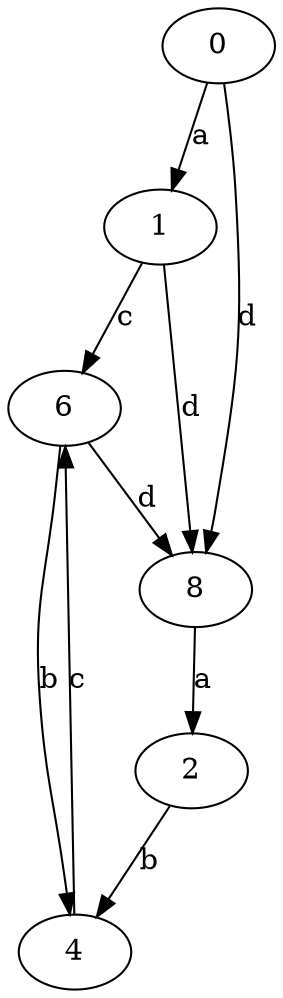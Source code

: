 strict digraph  {
0;
1;
2;
4;
6;
8;
0 -> 1  [label=a];
0 -> 8  [label=d];
1 -> 6  [label=c];
1 -> 8  [label=d];
2 -> 4  [label=b];
4 -> 6  [label=c];
6 -> 4  [label=b];
6 -> 8  [label=d];
8 -> 2  [label=a];
}
